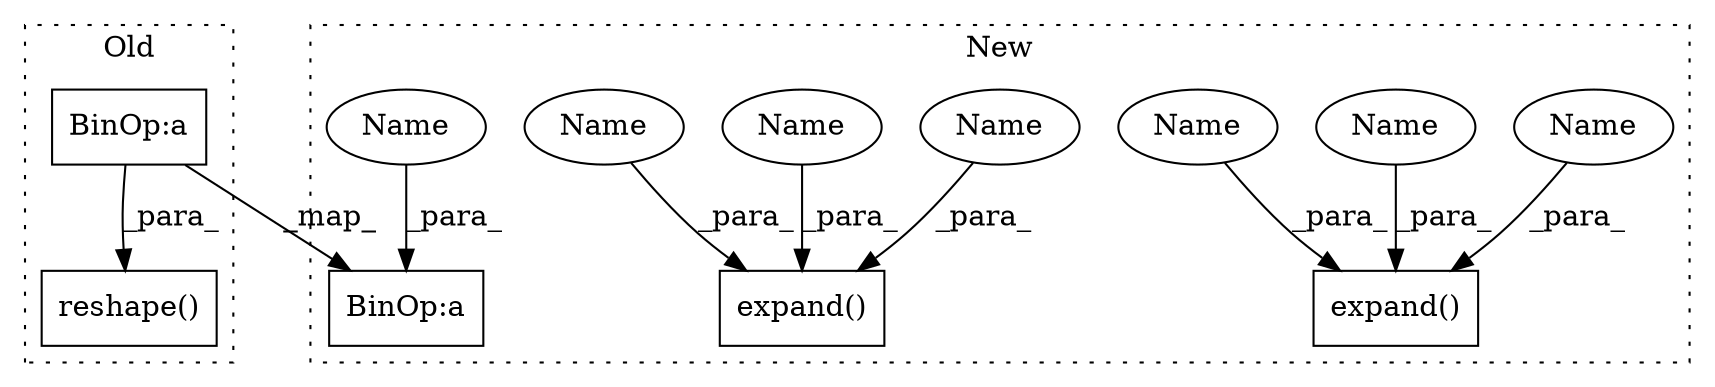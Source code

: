 digraph G {
subgraph cluster0 {
1 [label="reshape()" a="75" s="2056,2083" l="14,1" shape="box"];
4 [label="BinOp:a" a="82" s="1862" l="1" shape="box"];
label = "Old";
style="dotted";
}
subgraph cluster1 {
2 [label="expand()" a="75" s="2413,2449" l="26,1" shape="box"];
3 [label="BinOp:a" a="82" s="2588" l="1" shape="box"];
5 [label="expand()" a="75" s="2465,2501" l="26,1" shape="box"];
6 [label="Name" a="87" s="2445" l="1" shape="ellipse"];
7 [label="Name" a="87" s="2497" l="1" shape="ellipse"];
8 [label="Name" a="87" s="2442" l="1" shape="ellipse"];
9 [label="Name" a="87" s="2494" l="1" shape="ellipse"];
10 [label="Name" a="87" s="2500" l="1" shape="ellipse"];
11 [label="Name" a="87" s="2587" l="1" shape="ellipse"];
12 [label="Name" a="87" s="2448" l="1" shape="ellipse"];
label = "New";
style="dotted";
}
4 -> 3 [label="_map_"];
4 -> 1 [label="_para_"];
6 -> 2 [label="_para_"];
7 -> 5 [label="_para_"];
8 -> 2 [label="_para_"];
9 -> 5 [label="_para_"];
10 -> 5 [label="_para_"];
11 -> 3 [label="_para_"];
12 -> 2 [label="_para_"];
}